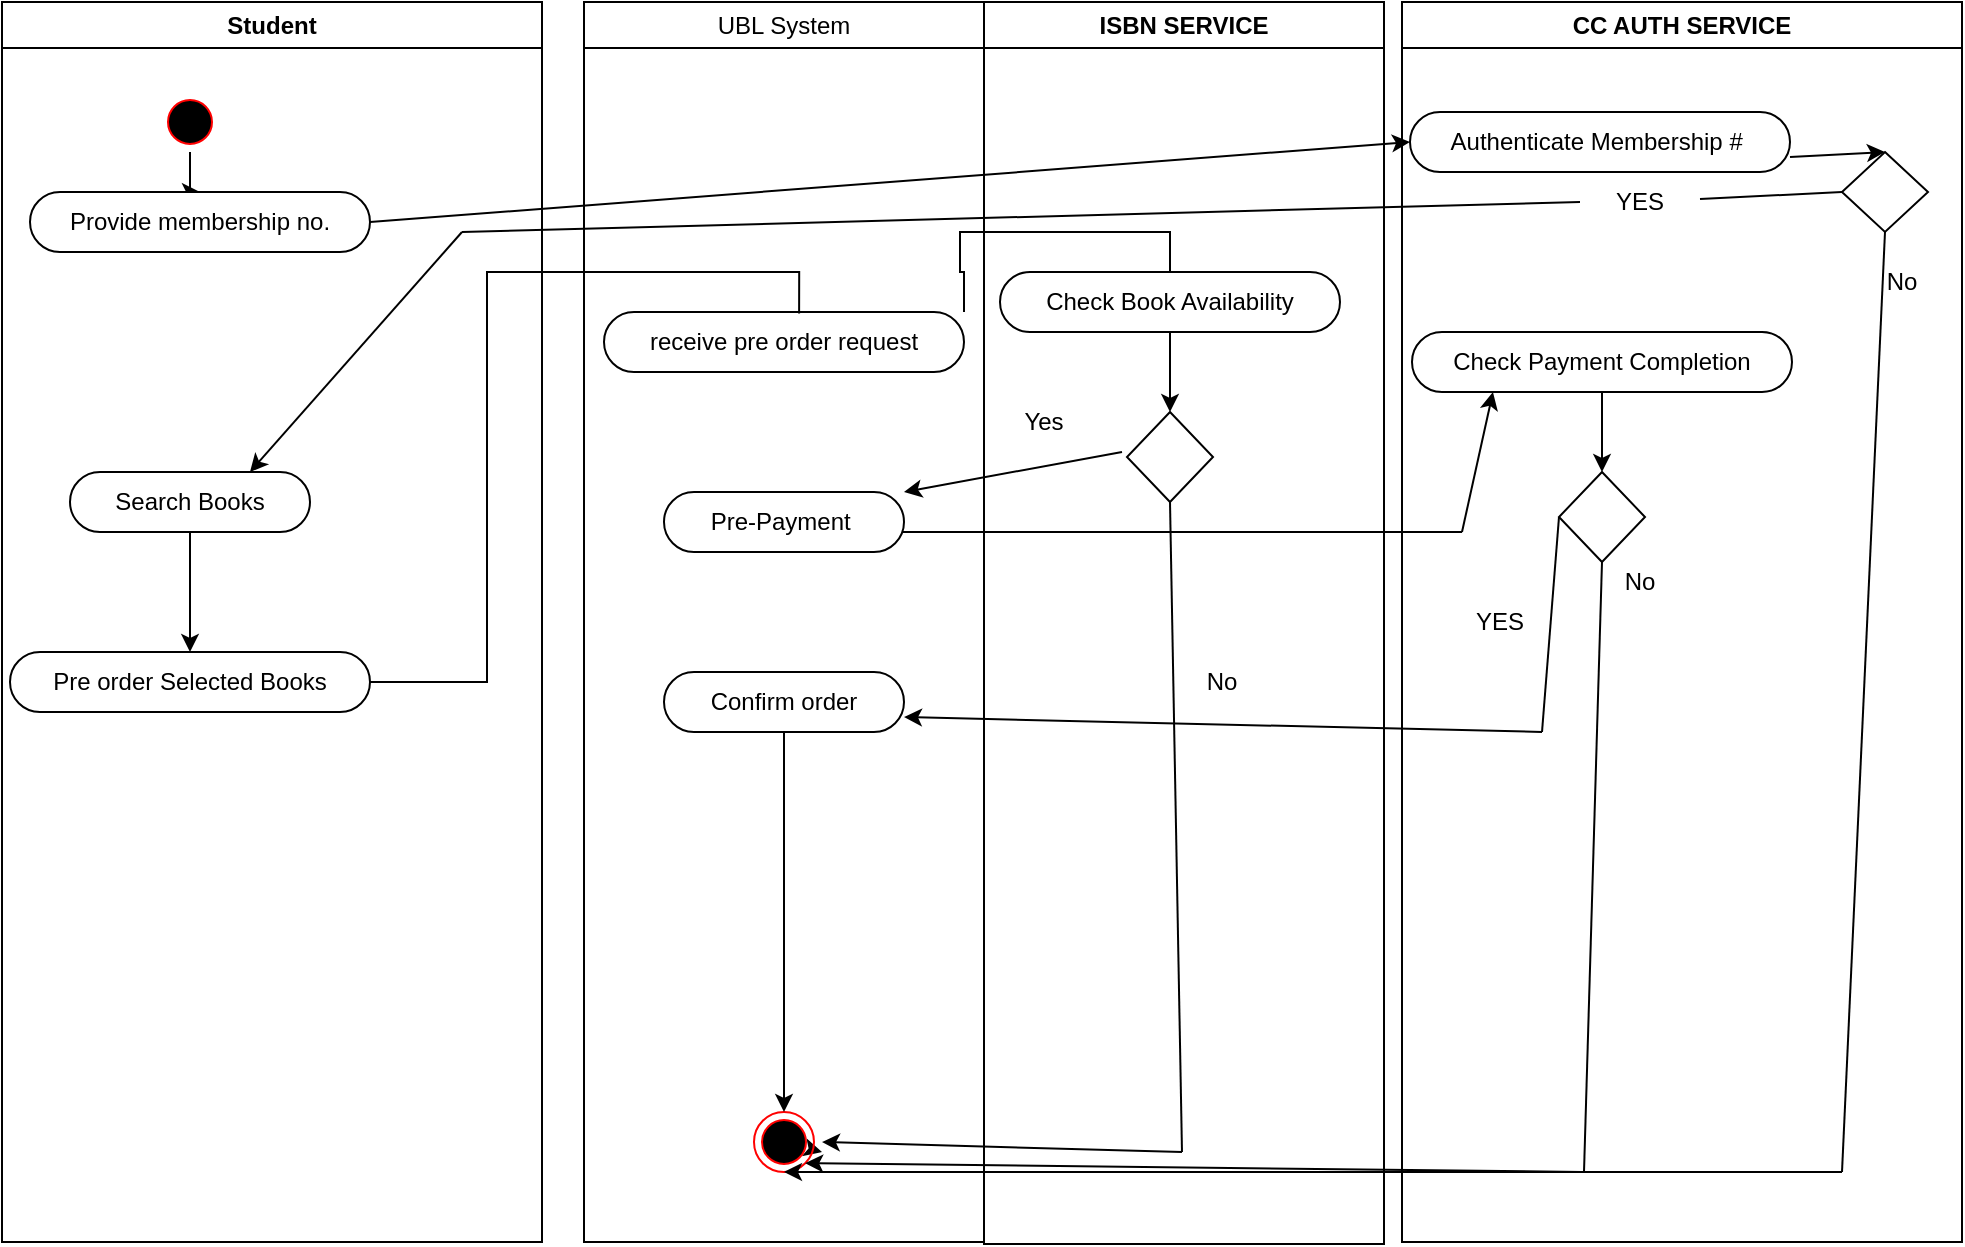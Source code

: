 <mxfile version="26.0.14">
  <diagram name="Page-1" id="FBW6nc_715o0f6-HxS9t">
    <mxGraphModel dx="2137" dy="1232" grid="0" gridSize="10" guides="1" tooltips="1" connect="1" arrows="1" fold="1" page="0" pageScale="1" pageWidth="850" pageHeight="1100" math="0" shadow="0">
      <root>
        <mxCell id="0" />
        <mxCell id="1" parent="0" />
        <mxCell id="zQFDDSicxr3S5gZnZtW_-6" value="Student" style="swimlane;whiteSpace=wrap;html=1;" vertex="1" parent="1">
          <mxGeometry x="-120" y="-15" width="270" height="620" as="geometry">
            <mxRectangle x="100" y="99" width="130" height="26" as="alternateBounds" />
          </mxGeometry>
        </mxCell>
        <mxCell id="zQFDDSicxr3S5gZnZtW_-7" value="&lt;div&gt;Pre order Selected Books&lt;/div&gt;" style="whiteSpace=wrap;html=1;rounded=1;arcSize=50;align=center;verticalAlign=middle;strokeWidth=1;autosize=1;spacing=4;treeFolding=1;treeMoving=1;newEdgeStyle={&quot;edgeStyle&quot;:&quot;entityRelationEdgeStyle&quot;,&quot;startArrow&quot;:&quot;none&quot;,&quot;endArrow&quot;:&quot;none&quot;,&quot;segment&quot;:10,&quot;curved&quot;:1,&quot;sourcePerimeterSpacing&quot;:0,&quot;targetPerimeterSpacing&quot;:0};" vertex="1" parent="zQFDDSicxr3S5gZnZtW_-6">
          <mxGeometry x="4" y="325" width="180" height="30" as="geometry" />
        </mxCell>
        <mxCell id="zQFDDSicxr3S5gZnZtW_-8" style="edgeStyle=orthogonalEdgeStyle;rounded=0;orthogonalLoop=1;jettySize=auto;html=1;" edge="1" parent="zQFDDSicxr3S5gZnZtW_-6" source="zQFDDSicxr3S5gZnZtW_-9" target="zQFDDSicxr3S5gZnZtW_-12">
          <mxGeometry relative="1" as="geometry" />
        </mxCell>
        <mxCell id="zQFDDSicxr3S5gZnZtW_-9" value="" style="ellipse;html=1;shape=startState;fillColor=#000000;strokeColor=#ff0000;" vertex="1" parent="zQFDDSicxr3S5gZnZtW_-6">
          <mxGeometry x="79" y="45" width="30" height="30" as="geometry" />
        </mxCell>
        <mxCell id="zQFDDSicxr3S5gZnZtW_-10" value="&lt;div&gt;Search Books&lt;/div&gt;" style="whiteSpace=wrap;html=1;rounded=1;arcSize=50;align=center;verticalAlign=middle;strokeWidth=1;autosize=1;spacing=4;treeFolding=1;treeMoving=1;newEdgeStyle={&quot;edgeStyle&quot;:&quot;entityRelationEdgeStyle&quot;,&quot;startArrow&quot;:&quot;none&quot;,&quot;endArrow&quot;:&quot;none&quot;,&quot;segment&quot;:10,&quot;curved&quot;:1,&quot;sourcePerimeterSpacing&quot;:0,&quot;targetPerimeterSpacing&quot;:0};" vertex="1" parent="zQFDDSicxr3S5gZnZtW_-6">
          <mxGeometry x="34" y="235" width="120" height="30" as="geometry" />
        </mxCell>
        <mxCell id="zQFDDSicxr3S5gZnZtW_-11" value="" style="endArrow=classic;html=1;rounded=0;exitX=0.5;exitY=1;exitDx=0;exitDy=0;entryX=0.5;entryY=0;entryDx=0;entryDy=0;" edge="1" parent="zQFDDSicxr3S5gZnZtW_-6" source="zQFDDSicxr3S5gZnZtW_-10" target="zQFDDSicxr3S5gZnZtW_-7">
          <mxGeometry width="50" height="50" relative="1" as="geometry">
            <mxPoint x="270" y="375" as="sourcePoint" />
            <mxPoint x="320" y="325" as="targetPoint" />
          </mxGeometry>
        </mxCell>
        <mxCell id="zQFDDSicxr3S5gZnZtW_-12" value="&lt;font style=&quot;font-size: 12px;&quot;&gt;Provide membership no.&lt;/font&gt;" style="whiteSpace=wrap;html=1;rounded=1;arcSize=50;align=center;verticalAlign=middle;strokeWidth=1;autosize=1;spacing=4;treeFolding=1;treeMoving=1;newEdgeStyle={&quot;edgeStyle&quot;:&quot;entityRelationEdgeStyle&quot;,&quot;startArrow&quot;:&quot;none&quot;,&quot;endArrow&quot;:&quot;none&quot;,&quot;segment&quot;:10,&quot;curved&quot;:1,&quot;sourcePerimeterSpacing&quot;:0,&quot;targetPerimeterSpacing&quot;:0};" vertex="1" parent="zQFDDSicxr3S5gZnZtW_-6">
          <mxGeometry x="14" y="95" width="170" height="30" as="geometry" />
        </mxCell>
        <mxCell id="zQFDDSicxr3S5gZnZtW_-13" value="UBL System" style="swimlane;whiteSpace=wrap;html=1;startSize=23;fontStyle=0" vertex="1" parent="1">
          <mxGeometry x="171" y="-15" width="200" height="620" as="geometry">
            <mxRectangle x="100" y="99" width="130" height="26" as="alternateBounds" />
          </mxGeometry>
        </mxCell>
        <mxCell id="zQFDDSicxr3S5gZnZtW_-14" value="receive pre order request" style="whiteSpace=wrap;html=1;rounded=1;arcSize=50;align=center;verticalAlign=middle;strokeWidth=1;autosize=1;spacing=4;treeFolding=1;treeMoving=1;newEdgeStyle={&quot;edgeStyle&quot;:&quot;entityRelationEdgeStyle&quot;,&quot;startArrow&quot;:&quot;none&quot;,&quot;endArrow&quot;:&quot;none&quot;,&quot;segment&quot;:10,&quot;curved&quot;:1,&quot;sourcePerimeterSpacing&quot;:0,&quot;targetPerimeterSpacing&quot;:0};" vertex="1" parent="zQFDDSicxr3S5gZnZtW_-13">
          <mxGeometry x="10" y="155" width="180" height="30" as="geometry" />
        </mxCell>
        <mxCell id="zQFDDSicxr3S5gZnZtW_-15" value="Confirm order" style="whiteSpace=wrap;html=1;rounded=1;arcSize=50;align=center;verticalAlign=middle;strokeWidth=1;autosize=1;spacing=4;treeFolding=1;treeMoving=1;newEdgeStyle={&quot;edgeStyle&quot;:&quot;entityRelationEdgeStyle&quot;,&quot;startArrow&quot;:&quot;none&quot;,&quot;endArrow&quot;:&quot;none&quot;,&quot;segment&quot;:10,&quot;curved&quot;:1,&quot;sourcePerimeterSpacing&quot;:0,&quot;targetPerimeterSpacing&quot;:0};" vertex="1" parent="zQFDDSicxr3S5gZnZtW_-13">
          <mxGeometry x="40" y="335" width="120" height="30" as="geometry" />
        </mxCell>
        <mxCell id="zQFDDSicxr3S5gZnZtW_-16" value="Pre-Payment&amp;nbsp;" style="whiteSpace=wrap;html=1;rounded=1;arcSize=50;align=center;verticalAlign=middle;strokeWidth=1;autosize=1;spacing=4;treeFolding=1;treeMoving=1;newEdgeStyle={&quot;edgeStyle&quot;:&quot;entityRelationEdgeStyle&quot;,&quot;startArrow&quot;:&quot;none&quot;,&quot;endArrow&quot;:&quot;none&quot;,&quot;segment&quot;:10,&quot;curved&quot;:1,&quot;sourcePerimeterSpacing&quot;:0,&quot;targetPerimeterSpacing&quot;:0};" vertex="1" parent="zQFDDSicxr3S5gZnZtW_-13">
          <mxGeometry x="40" y="245" width="120" height="30" as="geometry" />
        </mxCell>
        <mxCell id="zQFDDSicxr3S5gZnZtW_-17" value="" style="endArrow=none;html=1;rounded=0;" edge="1" parent="zQFDDSicxr3S5gZnZtW_-13">
          <mxGeometry width="50" height="50" relative="1" as="geometry">
            <mxPoint x="159" y="265" as="sourcePoint" />
            <mxPoint x="439" y="265" as="targetPoint" />
          </mxGeometry>
        </mxCell>
        <mxCell id="zQFDDSicxr3S5gZnZtW_-18" value="ISBN SERVICE" style="swimlane;whiteSpace=wrap;html=1;" vertex="1" parent="1">
          <mxGeometry x="371" y="-15" width="200" height="621" as="geometry">
            <mxRectangle x="100" y="99" width="130" height="26" as="alternateBounds" />
          </mxGeometry>
        </mxCell>
        <mxCell id="zQFDDSicxr3S5gZnZtW_-19" value="Check Book Availability" style="whiteSpace=wrap;html=1;rounded=1;arcSize=50;align=center;verticalAlign=middle;strokeWidth=1;autosize=1;spacing=4;treeFolding=1;treeMoving=1;newEdgeStyle={&quot;edgeStyle&quot;:&quot;entityRelationEdgeStyle&quot;,&quot;startArrow&quot;:&quot;none&quot;,&quot;endArrow&quot;:&quot;none&quot;,&quot;segment&quot;:10,&quot;curved&quot;:1,&quot;sourcePerimeterSpacing&quot;:0,&quot;targetPerimeterSpacing&quot;:0};" vertex="1" parent="zQFDDSicxr3S5gZnZtW_-18">
          <mxGeometry x="8" y="135" width="170" height="30" as="geometry" />
        </mxCell>
        <mxCell id="zQFDDSicxr3S5gZnZtW_-20" value="" style="rhombus;whiteSpace=wrap;html=1;" vertex="1" parent="zQFDDSicxr3S5gZnZtW_-18">
          <mxGeometry x="71.5" y="205" width="43" height="45" as="geometry" />
        </mxCell>
        <mxCell id="zQFDDSicxr3S5gZnZtW_-21" value="" style="endArrow=none;html=1;rounded=0;entryX=0.5;entryY=1;entryDx=0;entryDy=0;" edge="1" parent="zQFDDSicxr3S5gZnZtW_-18" target="zQFDDSicxr3S5gZnZtW_-20">
          <mxGeometry width="50" height="50" relative="1" as="geometry">
            <mxPoint x="99" y="575" as="sourcePoint" />
            <mxPoint x="89" y="285" as="targetPoint" />
          </mxGeometry>
        </mxCell>
        <mxCell id="zQFDDSicxr3S5gZnZtW_-22" value="" style="endArrow=classic;html=1;rounded=0;exitX=0.5;exitY=1;exitDx=0;exitDy=0;entryX=0.5;entryY=0;entryDx=0;entryDy=0;" edge="1" parent="zQFDDSicxr3S5gZnZtW_-18" source="zQFDDSicxr3S5gZnZtW_-19" target="zQFDDSicxr3S5gZnZtW_-20">
          <mxGeometry width="50" height="50" relative="1" as="geometry">
            <mxPoint x="19" y="265" as="sourcePoint" />
            <mxPoint x="69" y="215" as="targetPoint" />
          </mxGeometry>
        </mxCell>
        <mxCell id="zQFDDSicxr3S5gZnZtW_-23" value="No" style="text;html=1;align=center;verticalAlign=middle;whiteSpace=wrap;rounded=0;" vertex="1" parent="zQFDDSicxr3S5gZnZtW_-18">
          <mxGeometry x="89" y="325" width="60" height="30" as="geometry" />
        </mxCell>
        <mxCell id="zQFDDSicxr3S5gZnZtW_-24" value="" style="endArrow=classic;html=1;rounded=0;entryX=1;entryY=0;entryDx=0;entryDy=0;" edge="1" parent="zQFDDSicxr3S5gZnZtW_-18" target="zQFDDSicxr3S5gZnZtW_-16">
          <mxGeometry width="50" height="50" relative="1" as="geometry">
            <mxPoint x="69" y="225" as="sourcePoint" />
            <mxPoint x="119" y="175" as="targetPoint" />
          </mxGeometry>
        </mxCell>
        <mxCell id="zQFDDSicxr3S5gZnZtW_-25" value="Yes" style="text;html=1;align=center;verticalAlign=middle;whiteSpace=wrap;rounded=0;" vertex="1" parent="zQFDDSicxr3S5gZnZtW_-18">
          <mxGeometry y="195" width="60" height="30" as="geometry" />
        </mxCell>
        <mxCell id="zQFDDSicxr3S5gZnZtW_-26" value="CC AUTH SERVICE" style="swimlane;whiteSpace=wrap;html=1;" vertex="1" parent="1">
          <mxGeometry x="580" y="-15" width="280" height="620" as="geometry" />
        </mxCell>
        <mxCell id="zQFDDSicxr3S5gZnZtW_-27" value="" style="rhombus;whiteSpace=wrap;html=1;" vertex="1" parent="zQFDDSicxr3S5gZnZtW_-26">
          <mxGeometry x="78.5" y="235" width="43" height="45" as="geometry" />
        </mxCell>
        <mxCell id="zQFDDSicxr3S5gZnZtW_-28" value="" style="endArrow=classic;html=1;rounded=0;entryX=0.5;entryY=0;entryDx=0;entryDy=0;" edge="1" parent="zQFDDSicxr3S5gZnZtW_-26" source="zQFDDSicxr3S5gZnZtW_-33" target="zQFDDSicxr3S5gZnZtW_-27">
          <mxGeometry width="50" height="50" relative="1" as="geometry">
            <mxPoint x="99" y="165" as="sourcePoint" />
            <mxPoint x="149" y="115" as="targetPoint" />
          </mxGeometry>
        </mxCell>
        <mxCell id="zQFDDSicxr3S5gZnZtW_-29" value="No" style="text;html=1;align=center;verticalAlign=middle;whiteSpace=wrap;rounded=0;" vertex="1" parent="zQFDDSicxr3S5gZnZtW_-26">
          <mxGeometry x="89" y="275" width="60" height="30" as="geometry" />
        </mxCell>
        <mxCell id="zQFDDSicxr3S5gZnZtW_-30" value="YES" style="text;html=1;align=center;verticalAlign=middle;whiteSpace=wrap;rounded=0;" vertex="1" parent="zQFDDSicxr3S5gZnZtW_-26">
          <mxGeometry x="18.5" y="295" width="60" height="30" as="geometry" />
        </mxCell>
        <mxCell id="zQFDDSicxr3S5gZnZtW_-31" value="Authenticate Membership #&amp;nbsp;" style="whiteSpace=wrap;html=1;rounded=1;arcSize=50;align=center;verticalAlign=middle;strokeWidth=1;autosize=1;spacing=4;treeFolding=1;treeMoving=1;newEdgeStyle={&quot;edgeStyle&quot;:&quot;entityRelationEdgeStyle&quot;,&quot;startArrow&quot;:&quot;none&quot;,&quot;endArrow&quot;:&quot;none&quot;,&quot;segment&quot;:10,&quot;curved&quot;:1,&quot;sourcePerimeterSpacing&quot;:0,&quot;targetPerimeterSpacing&quot;:0};" vertex="1" parent="zQFDDSicxr3S5gZnZtW_-26">
          <mxGeometry x="4" y="55" width="190" height="30" as="geometry" />
        </mxCell>
        <mxCell id="zQFDDSicxr3S5gZnZtW_-32" value="" style="rhombus;whiteSpace=wrap;html=1;" vertex="1" parent="zQFDDSicxr3S5gZnZtW_-26">
          <mxGeometry x="220" y="75" width="43" height="40" as="geometry" />
        </mxCell>
        <mxCell id="zQFDDSicxr3S5gZnZtW_-33" value="Check Payment Completion" style="whiteSpace=wrap;html=1;rounded=1;arcSize=50;align=center;verticalAlign=middle;strokeWidth=1;autosize=1;spacing=4;treeFolding=1;treeMoving=1;newEdgeStyle={&quot;edgeStyle&quot;:&quot;entityRelationEdgeStyle&quot;,&quot;startArrow&quot;:&quot;none&quot;,&quot;endArrow&quot;:&quot;none&quot;,&quot;segment&quot;:10,&quot;curved&quot;:1,&quot;sourcePerimeterSpacing&quot;:0,&quot;targetPerimeterSpacing&quot;:0};" vertex="1" parent="zQFDDSicxr3S5gZnZtW_-26">
          <mxGeometry x="5" y="165" width="190" height="30" as="geometry" />
        </mxCell>
        <mxCell id="zQFDDSicxr3S5gZnZtW_-34" value="" style="endArrow=classic;html=1;rounded=0;exitX=1;exitY=0.75;exitDx=0;exitDy=0;entryX=0.5;entryY=0;entryDx=0;entryDy=0;" edge="1" parent="zQFDDSicxr3S5gZnZtW_-26" source="zQFDDSicxr3S5gZnZtW_-31" target="zQFDDSicxr3S5gZnZtW_-32">
          <mxGeometry width="50" height="50" relative="1" as="geometry">
            <mxPoint x="-180" y="415" as="sourcePoint" />
            <mxPoint x="-130" y="365" as="targetPoint" />
          </mxGeometry>
        </mxCell>
        <mxCell id="zQFDDSicxr3S5gZnZtW_-35" value="No" style="text;html=1;align=center;verticalAlign=middle;whiteSpace=wrap;rounded=0;" vertex="1" parent="zQFDDSicxr3S5gZnZtW_-26">
          <mxGeometry x="220" y="125" width="60" height="30" as="geometry" />
        </mxCell>
        <mxCell id="zQFDDSicxr3S5gZnZtW_-36" value="YES" style="text;html=1;align=center;verticalAlign=middle;whiteSpace=wrap;rounded=0;" vertex="1" parent="zQFDDSicxr3S5gZnZtW_-26">
          <mxGeometry x="89" y="85" width="60" height="30" as="geometry" />
        </mxCell>
        <mxCell id="zQFDDSicxr3S5gZnZtW_-37" value="" style="endArrow=none;html=1;rounded=0;entryX=0;entryY=0.5;entryDx=0;entryDy=0;" edge="1" parent="zQFDDSicxr3S5gZnZtW_-26" source="zQFDDSicxr3S5gZnZtW_-36" target="zQFDDSicxr3S5gZnZtW_-32">
          <mxGeometry width="50" height="50" relative="1" as="geometry">
            <mxPoint x="-470" y="115" as="sourcePoint" />
            <mxPoint x="-130" y="365" as="targetPoint" />
          </mxGeometry>
        </mxCell>
        <mxCell id="zQFDDSicxr3S5gZnZtW_-38" value="" style="endArrow=classic;html=1;rounded=0;" edge="1" parent="1" source="zQFDDSicxr3S5gZnZtW_-40">
          <mxGeometry width="50" height="50" relative="1" as="geometry">
            <mxPoint x="470" y="560" as="sourcePoint" />
            <mxPoint x="290" y="560" as="targetPoint" />
          </mxGeometry>
        </mxCell>
        <mxCell id="zQFDDSicxr3S5gZnZtW_-39" value="" style="endArrow=classic;html=1;rounded=0;" edge="1" parent="1">
          <mxGeometry width="50" height="50" relative="1" as="geometry">
            <mxPoint x="470" y="560" as="sourcePoint" />
            <mxPoint x="290" y="555" as="targetPoint" />
          </mxGeometry>
        </mxCell>
        <mxCell id="zQFDDSicxr3S5gZnZtW_-40" value="" style="ellipse;html=1;shape=endState;fillColor=#000000;strokeColor=#ff0000;" vertex="1" parent="1">
          <mxGeometry x="256" y="540" width="30" height="30" as="geometry" />
        </mxCell>
        <mxCell id="zQFDDSicxr3S5gZnZtW_-41" value="" style="endArrow=classic;html=1;rounded=0;entryX=0.213;entryY=1.001;entryDx=0;entryDy=0;entryPerimeter=0;" edge="1" parent="1" target="zQFDDSicxr3S5gZnZtW_-33">
          <mxGeometry width="50" height="50" relative="1" as="geometry">
            <mxPoint x="610" y="250" as="sourcePoint" />
            <mxPoint x="530" y="260" as="targetPoint" />
          </mxGeometry>
        </mxCell>
        <mxCell id="zQFDDSicxr3S5gZnZtW_-42" value="" style="endArrow=none;html=1;rounded=0;entryX=0.5;entryY=1;entryDx=0;entryDy=0;" edge="1" parent="1" target="zQFDDSicxr3S5gZnZtW_-27">
          <mxGeometry width="50" height="50" relative="1" as="geometry">
            <mxPoint x="671" y="570" as="sourcePoint" />
            <mxPoint x="530" y="260" as="targetPoint" />
          </mxGeometry>
        </mxCell>
        <mxCell id="zQFDDSicxr3S5gZnZtW_-43" value="" style="endArrow=classic;html=1;rounded=0;entryX=1;entryY=1;entryDx=0;entryDy=0;" edge="1" parent="1" target="zQFDDSicxr3S5gZnZtW_-40">
          <mxGeometry width="50" height="50" relative="1" as="geometry">
            <mxPoint x="670" y="570" as="sourcePoint" />
            <mxPoint x="530" y="260" as="targetPoint" />
          </mxGeometry>
        </mxCell>
        <mxCell id="zQFDDSicxr3S5gZnZtW_-44" value="" style="endArrow=none;html=1;rounded=0;entryX=0;entryY=0.5;entryDx=0;entryDy=0;" edge="1" parent="1" target="zQFDDSicxr3S5gZnZtW_-27">
          <mxGeometry width="50" height="50" relative="1" as="geometry">
            <mxPoint x="650" y="350" as="sourcePoint" />
            <mxPoint x="490" y="260" as="targetPoint" />
          </mxGeometry>
        </mxCell>
        <mxCell id="zQFDDSicxr3S5gZnZtW_-45" value="" style="endArrow=classic;html=1;rounded=0;entryX=1;entryY=0.75;entryDx=0;entryDy=0;" edge="1" parent="1" target="zQFDDSicxr3S5gZnZtW_-15">
          <mxGeometry width="50" height="50" relative="1" as="geometry">
            <mxPoint x="650" y="350" as="sourcePoint" />
            <mxPoint x="490" y="260" as="targetPoint" />
          </mxGeometry>
        </mxCell>
        <mxCell id="zQFDDSicxr3S5gZnZtW_-46" value="" style="endArrow=classic;html=1;rounded=0;exitX=0.5;exitY=1;exitDx=0;exitDy=0;entryX=0.5;entryY=0;entryDx=0;entryDy=0;" edge="1" parent="1" source="zQFDDSicxr3S5gZnZtW_-15" target="zQFDDSicxr3S5gZnZtW_-40">
          <mxGeometry width="50" height="50" relative="1" as="geometry">
            <mxPoint x="440" y="310" as="sourcePoint" />
            <mxPoint x="490" y="260" as="targetPoint" />
          </mxGeometry>
        </mxCell>
        <mxCell id="zQFDDSicxr3S5gZnZtW_-47" style="edgeStyle=orthogonalEdgeStyle;rounded=0;orthogonalLoop=1;jettySize=auto;html=1;startArrow=none;endArrow=none;segment=10;sourcePerimeterSpacing=0;targetPerimeterSpacing=0;exitX=1;exitY=0.5;exitDx=0;exitDy=0;entryX=0.542;entryY=0.026;entryDx=0;entryDy=0;entryPerimeter=0;strokeColor=default;" edge="1" parent="1" source="zQFDDSicxr3S5gZnZtW_-7" target="zQFDDSicxr3S5gZnZtW_-14">
          <mxGeometry relative="1" as="geometry" />
        </mxCell>
        <mxCell id="zQFDDSicxr3S5gZnZtW_-48" style="edgeStyle=orthogonalEdgeStyle;rounded=0;orthogonalLoop=1;jettySize=auto;html=1;startArrow=none;endArrow=none;segment=10;sourcePerimeterSpacing=0;targetPerimeterSpacing=0;exitX=1;exitY=0;exitDx=0;exitDy=0;entryX=0.5;entryY=0;entryDx=0;entryDy=0;" edge="1" parent="1" source="zQFDDSicxr3S5gZnZtW_-14" target="zQFDDSicxr3S5gZnZtW_-19">
          <mxGeometry relative="1" as="geometry" />
        </mxCell>
        <mxCell id="zQFDDSicxr3S5gZnZtW_-49" value="" style="endArrow=classic;html=1;rounded=0;exitX=1;exitY=0.5;exitDx=0;exitDy=0;entryX=0;entryY=0.5;entryDx=0;entryDy=0;" edge="1" parent="1" source="zQFDDSicxr3S5gZnZtW_-12" target="zQFDDSicxr3S5gZnZtW_-31">
          <mxGeometry width="50" height="50" relative="1" as="geometry">
            <mxPoint x="390" y="300" as="sourcePoint" />
            <mxPoint x="440" y="250" as="targetPoint" />
          </mxGeometry>
        </mxCell>
        <mxCell id="zQFDDSicxr3S5gZnZtW_-50" value="" style="endArrow=classic;html=1;rounded=0;entryX=0.75;entryY=0;entryDx=0;entryDy=0;" edge="1" parent="1" target="zQFDDSicxr3S5gZnZtW_-10">
          <mxGeometry width="50" height="50" relative="1" as="geometry">
            <mxPoint x="110" y="100" as="sourcePoint" />
            <mxPoint x="450" y="350" as="targetPoint" />
          </mxGeometry>
        </mxCell>
        <mxCell id="zQFDDSicxr3S5gZnZtW_-51" value="" style="endArrow=none;html=1;rounded=0;entryX=0.5;entryY=1;entryDx=0;entryDy=0;" edge="1" parent="1" target="zQFDDSicxr3S5gZnZtW_-32">
          <mxGeometry width="50" height="50" relative="1" as="geometry">
            <mxPoint x="800" y="570" as="sourcePoint" />
            <mxPoint x="450" y="350" as="targetPoint" />
          </mxGeometry>
        </mxCell>
        <mxCell id="zQFDDSicxr3S5gZnZtW_-52" value="" style="endArrow=classic;html=1;rounded=0;entryX=0.5;entryY=1;entryDx=0;entryDy=0;" edge="1" parent="1" target="zQFDDSicxr3S5gZnZtW_-40">
          <mxGeometry width="50" height="50" relative="1" as="geometry">
            <mxPoint x="800" y="570" as="sourcePoint" />
            <mxPoint x="450" y="350" as="targetPoint" />
          </mxGeometry>
        </mxCell>
        <mxCell id="zQFDDSicxr3S5gZnZtW_-53" value="" style="endArrow=none;html=1;rounded=0;entryX=0;entryY=0.5;entryDx=0;entryDy=0;" edge="1" parent="1" target="zQFDDSicxr3S5gZnZtW_-36">
          <mxGeometry width="50" height="50" relative="1" as="geometry">
            <mxPoint x="110" y="100" as="sourcePoint" />
            <mxPoint x="800" y="80" as="targetPoint" />
          </mxGeometry>
        </mxCell>
      </root>
    </mxGraphModel>
  </diagram>
</mxfile>
